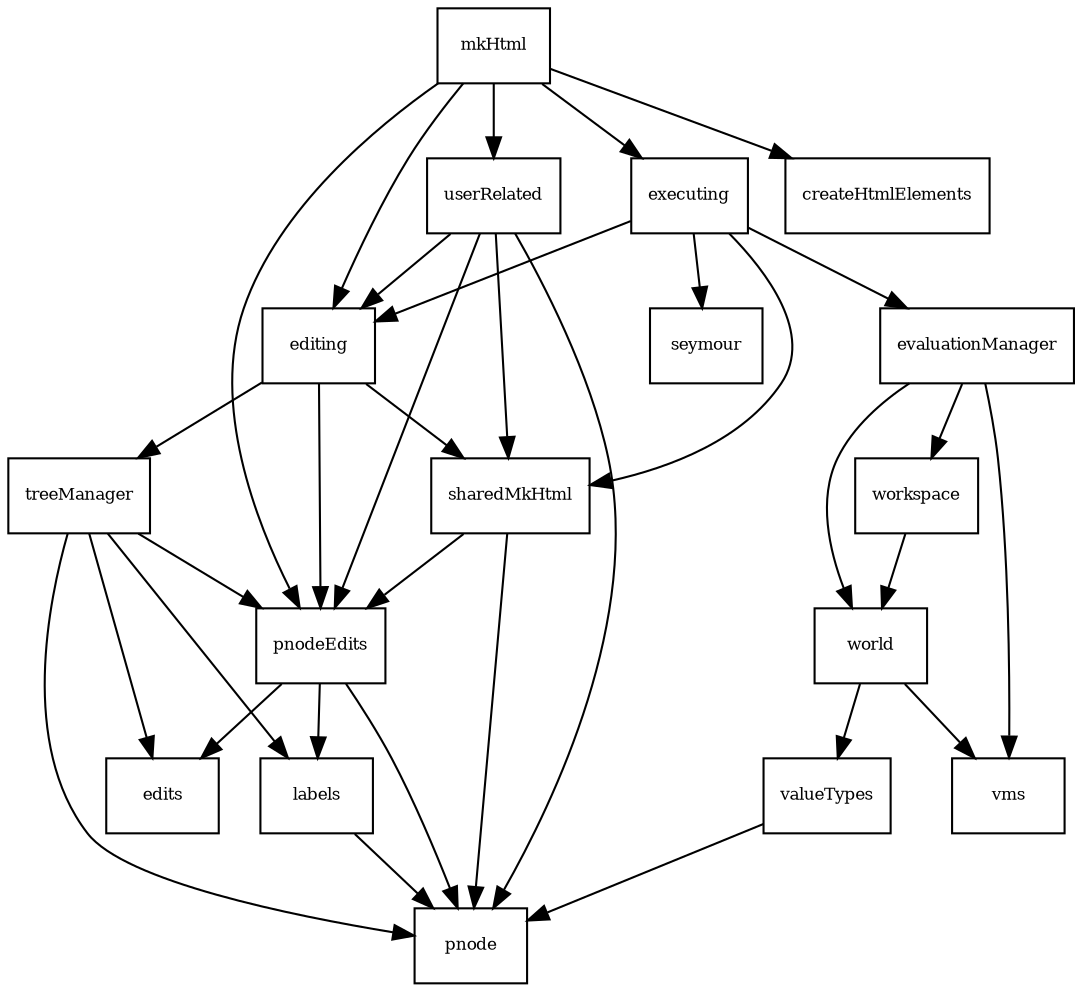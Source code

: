 digraph Depends {

   gsize="8,6"; ratio=fill;
   node[fontsize=8, shape=rectangle];

   //edits -> assert ;
   //edits -> collections ;
   
   editing -> sharedMkHtml ;
   editing -> pnodeEdits ;
   editing -> treeManager ;

   evaluationManager -> vms ;
   evaluationManager -> workspace ;
   evaluationManager -> world ;

   executing -> sharedMkHtml ;
   executing -> editing ;
   executing -> evaluationManager ;
   executing -> seymour ;

   //mkHtml -> assert ;
   //mkHtml -> collections ;

   labels -> pnode

   mkHtml -> createHtmlElements ;
   mkHtml -> editing ;
   mkHtml -> executing ;
   mkHtml -> pnodeEdits ;
   mkHtml -> userRelated ;

   //pnode -> assert ;
   //pnode -> collections ;

   //pnodeEdits -> assert ;
   //pnodeEdits -> collections ;
   pnodeEdits -> edits ;
   pnodeEdits -> labels ;
   pnodeEdits -> pnode ;

   sharedMkHtml -> pnode ;
   sharedMkHtml -> pnodeEdits ;

   //treeManager -> asssert ;
   //treeManager -> collections ;
   treeManager -> edits ;
   treeManager -> labels ;
   treeManager -> pnode ;
   treeManager -> pnodeEdits ;

   userRelated -> editing ;
   userRelated -> pnodeEdits ;
   userRelated -> pnode ;
   userRelated -> sharedMkHtml ;
   //turtleTest -> seymour ;

   //valueTypes -> assert ;
   //valueTypes -> collections ;
   valueTypes -> pnode ;

   //vms -> assert ;
   //vms -> collections ;

   workspace -> world ;

   //world -> assert ;
   //world -> collections ;
   world -> valueTypes ;
   world -> vms ;
}
